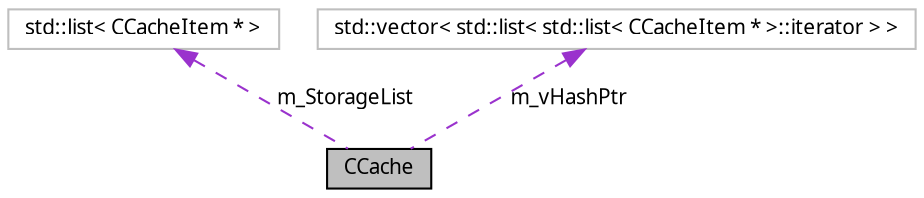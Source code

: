 digraph G
{
  bgcolor="transparent";
  edge [fontname="FreeSans.ttf",fontsize=10,labelfontname="FreeSans.ttf",labelfontsize=10];
  node [fontname="FreeSans.ttf",fontsize=10,shape=record];
  Node1 [label="CCache",height=0.2,width=0.4,color="black", fillcolor="grey75", style="filled" fontcolor="black"];
  Node2 -> Node1 [dir=back,color="darkorchid3",fontsize=10,style="dashed",label="m_StorageList",fontname="FreeSans.ttf"];
  Node2 [label="std::list\< CCacheItem * \>",height=0.2,width=0.4,color="grey75"];
  Node3 -> Node1 [dir=back,color="darkorchid3",fontsize=10,style="dashed",label="m_vHashPtr",fontname="FreeSans.ttf"];
  Node3 [label="std::vector\< std::list\< std::list\< CCacheItem * \>::iterator \> \>",height=0.2,width=0.4,color="grey75"];
}
